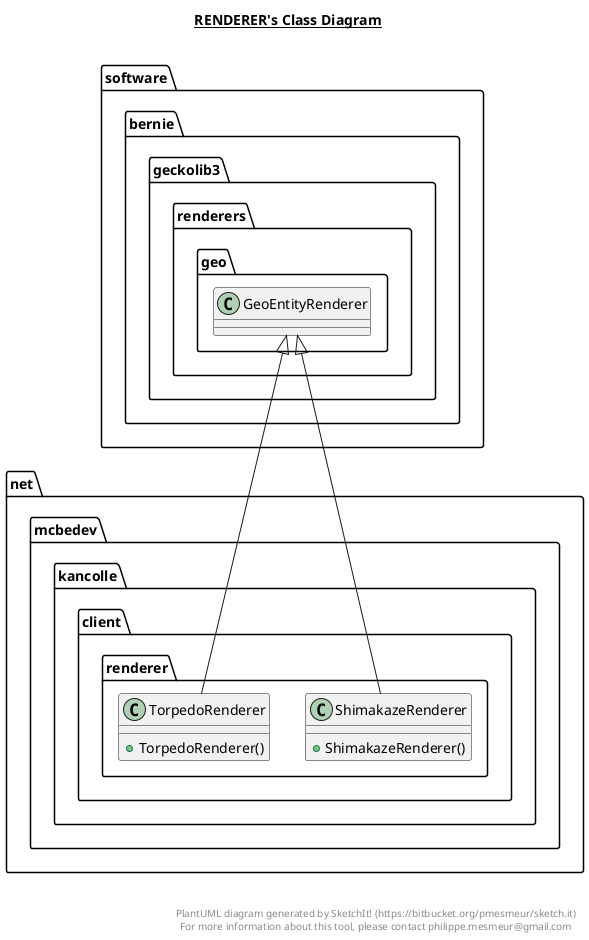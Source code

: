 @startuml

title __RENDERER's Class Diagram__\n

  namespace net.mcbedev.kancolle {
    namespace client {
      namespace renderer {
        class net.mcbedev.kancolle.client.renderer.ShimakazeRenderer {
            + ShimakazeRenderer()
        }
      }
    }
  }
  

  namespace net.mcbedev.kancolle {
    namespace client {
      namespace renderer {
        class net.mcbedev.kancolle.client.renderer.TorpedoRenderer {
            + TorpedoRenderer()
        }
      }
    }
  }
  

  net.mcbedev.kancolle.client.renderer.ShimakazeRenderer -up-|> software.bernie.geckolib3.renderers.geo.GeoEntityRenderer
  net.mcbedev.kancolle.client.renderer.TorpedoRenderer -up-|> software.bernie.geckolib3.renderers.geo.GeoEntityRenderer


right footer


PlantUML diagram generated by SketchIt! (https://bitbucket.org/pmesmeur/sketch.it)
For more information about this tool, please contact philippe.mesmeur@gmail.com
endfooter

@enduml
